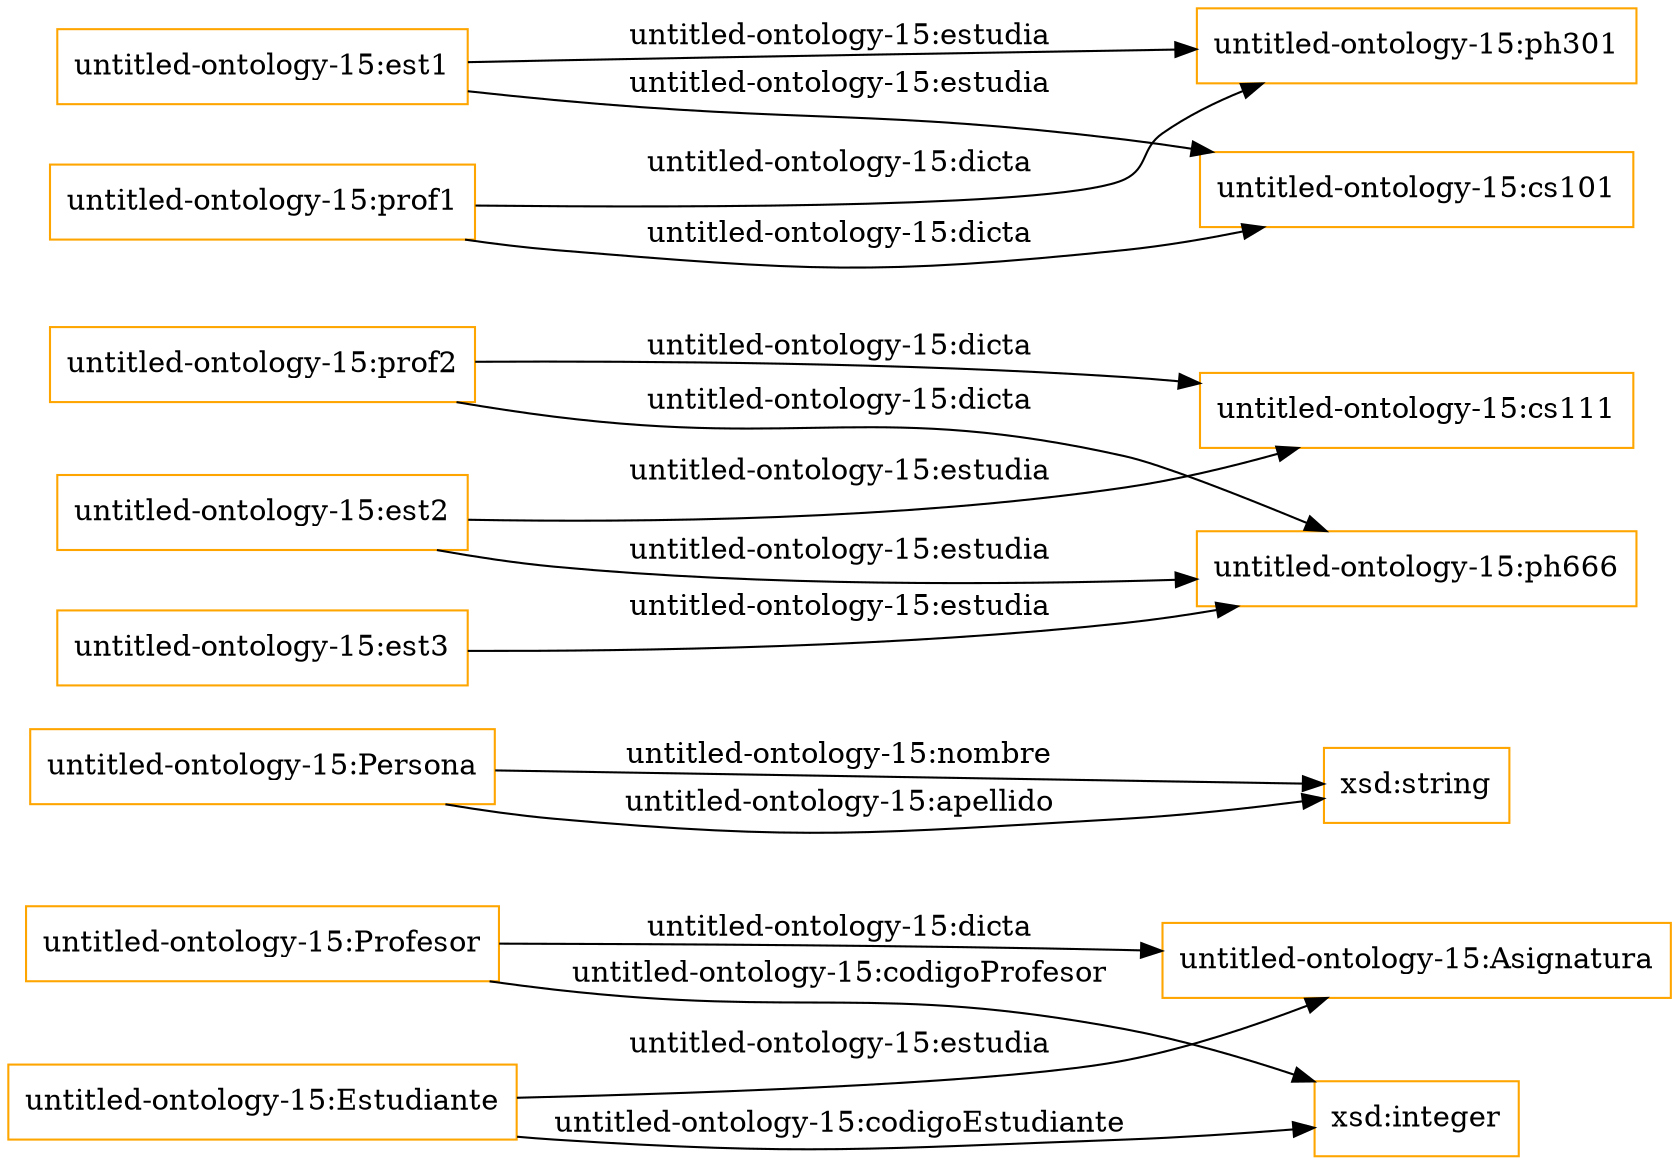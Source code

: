 digraph ar2dtool_diagram { 
rankdir=LR;
size="1501"
node [shape = rectangle, color="orange"]; "untitled-ontology-15:Profesor" "untitled-ontology-15:Persona" "untitled-ontology-15:Estudiante" "untitled-ontology-15:Asignatura" ; /*classes style*/
	"untitled-ontology-15:prof2" -> "untitled-ontology-15:ph666" [ label = "untitled-ontology-15:dicta" ];
	"untitled-ontology-15:prof2" -> "untitled-ontology-15:cs111" [ label = "untitled-ontology-15:dicta" ];
	"untitled-ontology-15:est3" -> "untitled-ontology-15:ph666" [ label = "untitled-ontology-15:estudia" ];
	"untitled-ontology-15:est1" -> "untitled-ontology-15:ph301" [ label = "untitled-ontology-15:estudia" ];
	"untitled-ontology-15:est1" -> "untitled-ontology-15:cs101" [ label = "untitled-ontology-15:estudia" ];
	"untitled-ontology-15:prof1" -> "untitled-ontology-15:ph301" [ label = "untitled-ontology-15:dicta" ];
	"untitled-ontology-15:prof1" -> "untitled-ontology-15:cs101" [ label = "untitled-ontology-15:dicta" ];
	"untitled-ontology-15:est2" -> "untitled-ontology-15:ph666" [ label = "untitled-ontology-15:estudia" ];
	"untitled-ontology-15:est2" -> "untitled-ontology-15:cs111" [ label = "untitled-ontology-15:estudia" ];
	"untitled-ontology-15:Estudiante" -> "xsd:integer" [ label = "untitled-ontology-15:codigoEstudiante" ];
	"untitled-ontology-15:Persona" -> "xsd:string" [ label = "untitled-ontology-15:nombre" ];
	"untitled-ontology-15:Profesor" -> "xsd:integer" [ label = "untitled-ontology-15:codigoProfesor" ];
	"untitled-ontology-15:Profesor" -> "untitled-ontology-15:Asignatura" [ label = "untitled-ontology-15:dicta" ];
	"untitled-ontology-15:Persona" -> "xsd:string" [ label = "untitled-ontology-15:apellido" ];
	"untitled-ontology-15:Estudiante" -> "untitled-ontology-15:Asignatura" [ label = "untitled-ontology-15:estudia" ];

}
